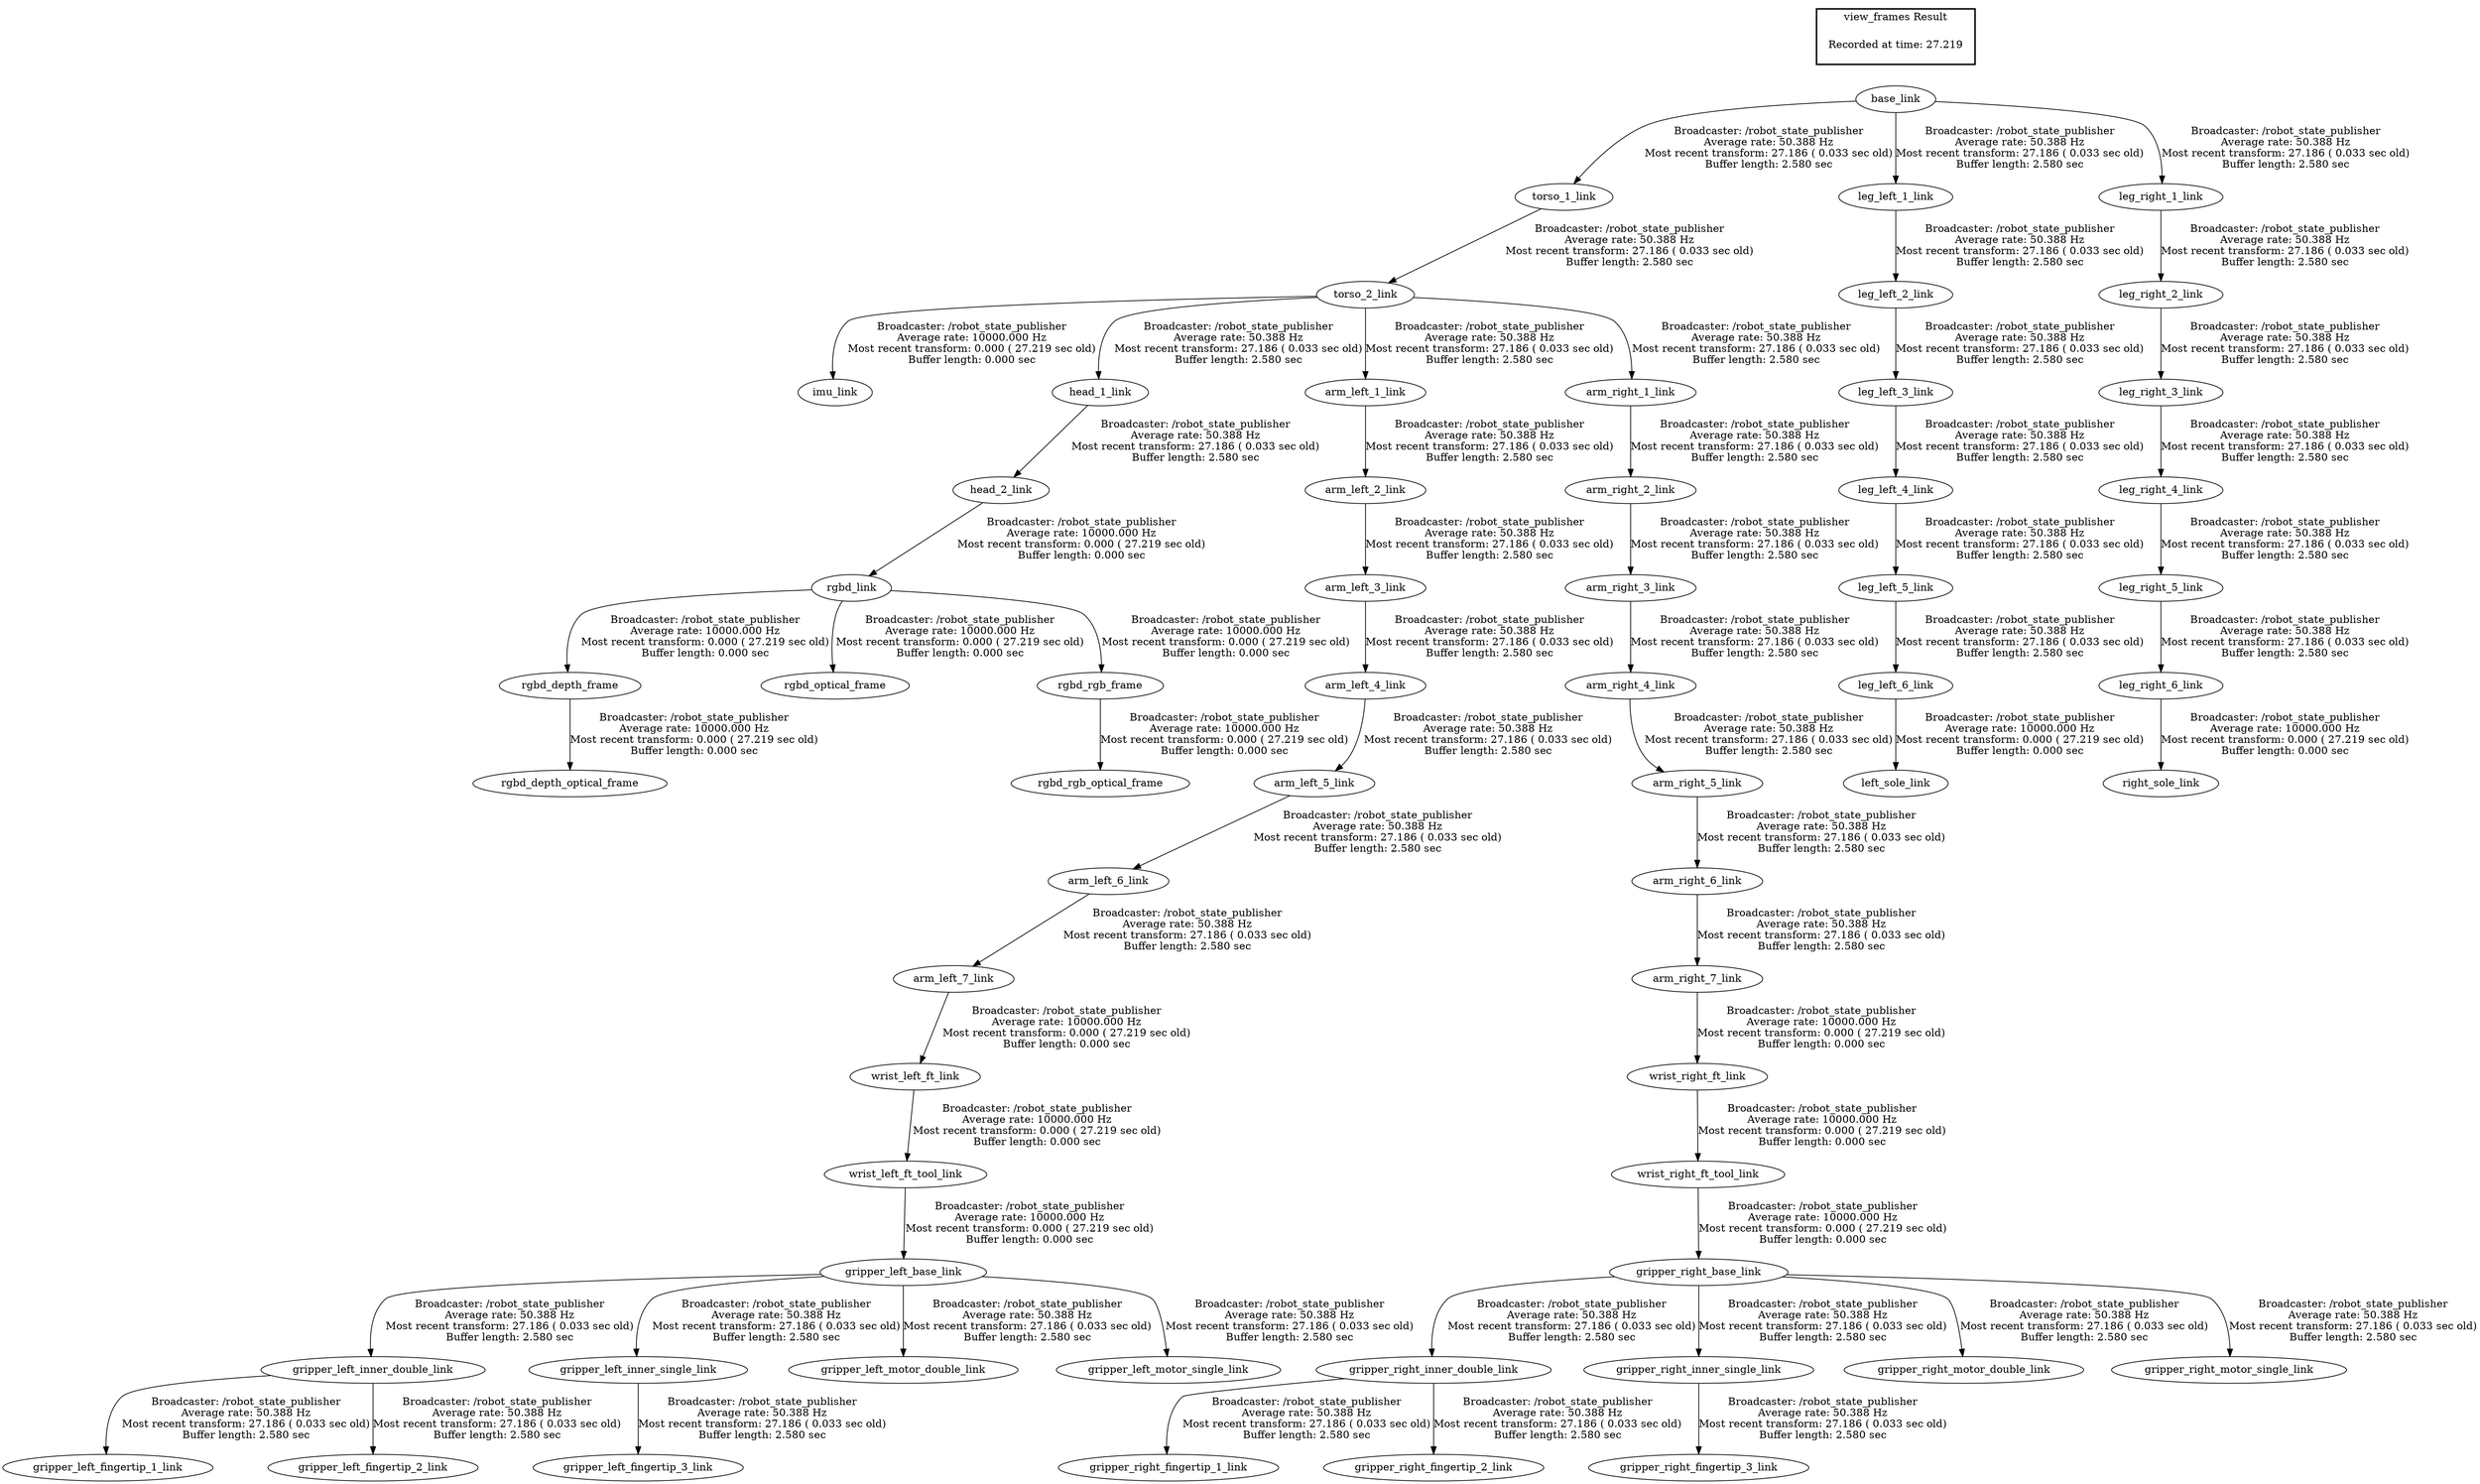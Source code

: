 digraph G {
"wrist_left_ft_tool_link" -> "gripper_left_base_link"[label="Broadcaster: /robot_state_publisher\nAverage rate: 10000.000 Hz\nMost recent transform: 0.000 ( 27.219 sec old)\nBuffer length: 0.000 sec\n"];
"wrist_left_ft_link" -> "wrist_left_ft_tool_link"[label="Broadcaster: /robot_state_publisher\nAverage rate: 10000.000 Hz\nMost recent transform: 0.000 ( 27.219 sec old)\nBuffer length: 0.000 sec\n"];
"wrist_right_ft_tool_link" -> "gripper_right_base_link"[label="Broadcaster: /robot_state_publisher\nAverage rate: 10000.000 Hz\nMost recent transform: 0.000 ( 27.219 sec old)\nBuffer length: 0.000 sec\n"];
"wrist_right_ft_link" -> "wrist_right_ft_tool_link"[label="Broadcaster: /robot_state_publisher\nAverage rate: 10000.000 Hz\nMost recent transform: 0.000 ( 27.219 sec old)\nBuffer length: 0.000 sec\n"];
"torso_2_link" -> "imu_link"[label="Broadcaster: /robot_state_publisher\nAverage rate: 10000.000 Hz\nMost recent transform: 0.000 ( 27.219 sec old)\nBuffer length: 0.000 sec\n"];
"torso_1_link" -> "torso_2_link"[label="Broadcaster: /robot_state_publisher\nAverage rate: 50.388 Hz\nMost recent transform: 27.186 ( 0.033 sec old)\nBuffer length: 2.580 sec\n"];
"leg_left_6_link" -> "left_sole_link"[label="Broadcaster: /robot_state_publisher\nAverage rate: 10000.000 Hz\nMost recent transform: 0.000 ( 27.219 sec old)\nBuffer length: 0.000 sec\n"];
"leg_left_5_link" -> "leg_left_6_link"[label="Broadcaster: /robot_state_publisher\nAverage rate: 50.388 Hz\nMost recent transform: 27.186 ( 0.033 sec old)\nBuffer length: 2.580 sec\n"];
"leg_right_6_link" -> "right_sole_link"[label="Broadcaster: /robot_state_publisher\nAverage rate: 10000.000 Hz\nMost recent transform: 0.000 ( 27.219 sec old)\nBuffer length: 0.000 sec\n"];
"leg_right_5_link" -> "leg_right_6_link"[label="Broadcaster: /robot_state_publisher\nAverage rate: 50.388 Hz\nMost recent transform: 27.186 ( 0.033 sec old)\nBuffer length: 2.580 sec\n"];
"rgbd_link" -> "rgbd_depth_frame"[label="Broadcaster: /robot_state_publisher\nAverage rate: 10000.000 Hz\nMost recent transform: 0.000 ( 27.219 sec old)\nBuffer length: 0.000 sec\n"];
"head_2_link" -> "rgbd_link"[label="Broadcaster: /robot_state_publisher\nAverage rate: 10000.000 Hz\nMost recent transform: 0.000 ( 27.219 sec old)\nBuffer length: 0.000 sec\n"];
"rgbd_depth_frame" -> "rgbd_depth_optical_frame"[label="Broadcaster: /robot_state_publisher\nAverage rate: 10000.000 Hz\nMost recent transform: 0.000 ( 27.219 sec old)\nBuffer length: 0.000 sec\n"];
"head_1_link" -> "head_2_link"[label="Broadcaster: /robot_state_publisher\nAverage rate: 50.388 Hz\nMost recent transform: 27.186 ( 0.033 sec old)\nBuffer length: 2.580 sec\n"];
"rgbd_link" -> "rgbd_optical_frame"[label="Broadcaster: /robot_state_publisher\nAverage rate: 10000.000 Hz\nMost recent transform: 0.000 ( 27.219 sec old)\nBuffer length: 0.000 sec\n"];
"rgbd_link" -> "rgbd_rgb_frame"[label="Broadcaster: /robot_state_publisher\nAverage rate: 10000.000 Hz\nMost recent transform: 0.000 ( 27.219 sec old)\nBuffer length: 0.000 sec\n"];
"rgbd_rgb_frame" -> "rgbd_rgb_optical_frame"[label="Broadcaster: /robot_state_publisher\nAverage rate: 10000.000 Hz\nMost recent transform: 0.000 ( 27.219 sec old)\nBuffer length: 0.000 sec\n"];
"arm_left_7_link" -> "wrist_left_ft_link"[label="Broadcaster: /robot_state_publisher\nAverage rate: 10000.000 Hz\nMost recent transform: 0.000 ( 27.219 sec old)\nBuffer length: 0.000 sec\n"];
"arm_left_6_link" -> "arm_left_7_link"[label="Broadcaster: /robot_state_publisher\nAverage rate: 50.388 Hz\nMost recent transform: 27.186 ( 0.033 sec old)\nBuffer length: 2.580 sec\n"];
"arm_right_7_link" -> "wrist_right_ft_link"[label="Broadcaster: /robot_state_publisher\nAverage rate: 10000.000 Hz\nMost recent transform: 0.000 ( 27.219 sec old)\nBuffer length: 0.000 sec\n"];
"arm_right_6_link" -> "arm_right_7_link"[label="Broadcaster: /robot_state_publisher\nAverage rate: 50.388 Hz\nMost recent transform: 27.186 ( 0.033 sec old)\nBuffer length: 2.580 sec\n"];
"torso_2_link" -> "arm_left_1_link"[label="Broadcaster: /robot_state_publisher\nAverage rate: 50.388 Hz\nMost recent transform: 27.186 ( 0.033 sec old)\nBuffer length: 2.580 sec\n"];
"arm_left_1_link" -> "arm_left_2_link"[label="Broadcaster: /robot_state_publisher\nAverage rate: 50.388 Hz\nMost recent transform: 27.186 ( 0.033 sec old)\nBuffer length: 2.580 sec\n"];
"arm_left_2_link" -> "arm_left_3_link"[label="Broadcaster: /robot_state_publisher\nAverage rate: 50.388 Hz\nMost recent transform: 27.186 ( 0.033 sec old)\nBuffer length: 2.580 sec\n"];
"arm_left_3_link" -> "arm_left_4_link"[label="Broadcaster: /robot_state_publisher\nAverage rate: 50.388 Hz\nMost recent transform: 27.186 ( 0.033 sec old)\nBuffer length: 2.580 sec\n"];
"arm_left_4_link" -> "arm_left_5_link"[label="Broadcaster: /robot_state_publisher\nAverage rate: 50.388 Hz\nMost recent transform: 27.186 ( 0.033 sec old)\nBuffer length: 2.580 sec\n"];
"arm_left_5_link" -> "arm_left_6_link"[label="Broadcaster: /robot_state_publisher\nAverage rate: 50.388 Hz\nMost recent transform: 27.186 ( 0.033 sec old)\nBuffer length: 2.580 sec\n"];
"torso_2_link" -> "arm_right_1_link"[label="Broadcaster: /robot_state_publisher\nAverage rate: 50.388 Hz\nMost recent transform: 27.186 ( 0.033 sec old)\nBuffer length: 2.580 sec\n"];
"arm_right_1_link" -> "arm_right_2_link"[label="Broadcaster: /robot_state_publisher\nAverage rate: 50.388 Hz\nMost recent transform: 27.186 ( 0.033 sec old)\nBuffer length: 2.580 sec\n"];
"arm_right_2_link" -> "arm_right_3_link"[label="Broadcaster: /robot_state_publisher\nAverage rate: 50.388 Hz\nMost recent transform: 27.186 ( 0.033 sec old)\nBuffer length: 2.580 sec\n"];
"arm_right_3_link" -> "arm_right_4_link"[label="Broadcaster: /robot_state_publisher\nAverage rate: 50.388 Hz\nMost recent transform: 27.186 ( 0.033 sec old)\nBuffer length: 2.580 sec\n"];
"arm_right_4_link" -> "arm_right_5_link"[label="Broadcaster: /robot_state_publisher\nAverage rate: 50.388 Hz\nMost recent transform: 27.186 ( 0.033 sec old)\nBuffer length: 2.580 sec\n"];
"arm_right_5_link" -> "arm_right_6_link"[label="Broadcaster: /robot_state_publisher\nAverage rate: 50.388 Hz\nMost recent transform: 27.186 ( 0.033 sec old)\nBuffer length: 2.580 sec\n"];
"gripper_left_inner_double_link" -> "gripper_left_fingertip_1_link"[label="Broadcaster: /robot_state_publisher\nAverage rate: 50.388 Hz\nMost recent transform: 27.186 ( 0.033 sec old)\nBuffer length: 2.580 sec\n"];
"gripper_left_base_link" -> "gripper_left_inner_double_link"[label="Broadcaster: /robot_state_publisher\nAverage rate: 50.388 Hz\nMost recent transform: 27.186 ( 0.033 sec old)\nBuffer length: 2.580 sec\n"];
"gripper_left_inner_double_link" -> "gripper_left_fingertip_2_link"[label="Broadcaster: /robot_state_publisher\nAverage rate: 50.388 Hz\nMost recent transform: 27.186 ( 0.033 sec old)\nBuffer length: 2.580 sec\n"];
"gripper_left_inner_single_link" -> "gripper_left_fingertip_3_link"[label="Broadcaster: /robot_state_publisher\nAverage rate: 50.388 Hz\nMost recent transform: 27.186 ( 0.033 sec old)\nBuffer length: 2.580 sec\n"];
"gripper_left_base_link" -> "gripper_left_inner_single_link"[label="Broadcaster: /robot_state_publisher\nAverage rate: 50.388 Hz\nMost recent transform: 27.186 ( 0.033 sec old)\nBuffer length: 2.580 sec\n"];
"gripper_left_base_link" -> "gripper_left_motor_double_link"[label="Broadcaster: /robot_state_publisher\nAverage rate: 50.388 Hz\nMost recent transform: 27.186 ( 0.033 sec old)\nBuffer length: 2.580 sec\n"];
"gripper_left_base_link" -> "gripper_left_motor_single_link"[label="Broadcaster: /robot_state_publisher\nAverage rate: 50.388 Hz\nMost recent transform: 27.186 ( 0.033 sec old)\nBuffer length: 2.580 sec\n"];
"gripper_right_inner_double_link" -> "gripper_right_fingertip_1_link"[label="Broadcaster: /robot_state_publisher\nAverage rate: 50.388 Hz\nMost recent transform: 27.186 ( 0.033 sec old)\nBuffer length: 2.580 sec\n"];
"gripper_right_base_link" -> "gripper_right_inner_double_link"[label="Broadcaster: /robot_state_publisher\nAverage rate: 50.388 Hz\nMost recent transform: 27.186 ( 0.033 sec old)\nBuffer length: 2.580 sec\n"];
"gripper_right_inner_double_link" -> "gripper_right_fingertip_2_link"[label="Broadcaster: /robot_state_publisher\nAverage rate: 50.388 Hz\nMost recent transform: 27.186 ( 0.033 sec old)\nBuffer length: 2.580 sec\n"];
"gripper_right_inner_single_link" -> "gripper_right_fingertip_3_link"[label="Broadcaster: /robot_state_publisher\nAverage rate: 50.388 Hz\nMost recent transform: 27.186 ( 0.033 sec old)\nBuffer length: 2.580 sec\n"];
"gripper_right_base_link" -> "gripper_right_inner_single_link"[label="Broadcaster: /robot_state_publisher\nAverage rate: 50.388 Hz\nMost recent transform: 27.186 ( 0.033 sec old)\nBuffer length: 2.580 sec\n"];
"gripper_right_base_link" -> "gripper_right_motor_double_link"[label="Broadcaster: /robot_state_publisher\nAverage rate: 50.388 Hz\nMost recent transform: 27.186 ( 0.033 sec old)\nBuffer length: 2.580 sec\n"];
"gripper_right_base_link" -> "gripper_right_motor_single_link"[label="Broadcaster: /robot_state_publisher\nAverage rate: 50.388 Hz\nMost recent transform: 27.186 ( 0.033 sec old)\nBuffer length: 2.580 sec\n"];
"torso_2_link" -> "head_1_link"[label="Broadcaster: /robot_state_publisher\nAverage rate: 50.388 Hz\nMost recent transform: 27.186 ( 0.033 sec old)\nBuffer length: 2.580 sec\n"];
"base_link" -> "leg_left_1_link"[label="Broadcaster: /robot_state_publisher\nAverage rate: 50.388 Hz\nMost recent transform: 27.186 ( 0.033 sec old)\nBuffer length: 2.580 sec\n"];
"leg_left_1_link" -> "leg_left_2_link"[label="Broadcaster: /robot_state_publisher\nAverage rate: 50.388 Hz\nMost recent transform: 27.186 ( 0.033 sec old)\nBuffer length: 2.580 sec\n"];
"leg_left_2_link" -> "leg_left_3_link"[label="Broadcaster: /robot_state_publisher\nAverage rate: 50.388 Hz\nMost recent transform: 27.186 ( 0.033 sec old)\nBuffer length: 2.580 sec\n"];
"leg_left_3_link" -> "leg_left_4_link"[label="Broadcaster: /robot_state_publisher\nAverage rate: 50.388 Hz\nMost recent transform: 27.186 ( 0.033 sec old)\nBuffer length: 2.580 sec\n"];
"leg_left_4_link" -> "leg_left_5_link"[label="Broadcaster: /robot_state_publisher\nAverage rate: 50.388 Hz\nMost recent transform: 27.186 ( 0.033 sec old)\nBuffer length: 2.580 sec\n"];
"base_link" -> "leg_right_1_link"[label="Broadcaster: /robot_state_publisher\nAverage rate: 50.388 Hz\nMost recent transform: 27.186 ( 0.033 sec old)\nBuffer length: 2.580 sec\n"];
"leg_right_1_link" -> "leg_right_2_link"[label="Broadcaster: /robot_state_publisher\nAverage rate: 50.388 Hz\nMost recent transform: 27.186 ( 0.033 sec old)\nBuffer length: 2.580 sec\n"];
"leg_right_2_link" -> "leg_right_3_link"[label="Broadcaster: /robot_state_publisher\nAverage rate: 50.388 Hz\nMost recent transform: 27.186 ( 0.033 sec old)\nBuffer length: 2.580 sec\n"];
"leg_right_3_link" -> "leg_right_4_link"[label="Broadcaster: /robot_state_publisher\nAverage rate: 50.388 Hz\nMost recent transform: 27.186 ( 0.033 sec old)\nBuffer length: 2.580 sec\n"];
"leg_right_4_link" -> "leg_right_5_link"[label="Broadcaster: /robot_state_publisher\nAverage rate: 50.388 Hz\nMost recent transform: 27.186 ( 0.033 sec old)\nBuffer length: 2.580 sec\n"];
"base_link" -> "torso_1_link"[label="Broadcaster: /robot_state_publisher\nAverage rate: 50.388 Hz\nMost recent transform: 27.186 ( 0.033 sec old)\nBuffer length: 2.580 sec\n"];
edge [style=invis];
 subgraph cluster_legend { style=bold; color=black; label ="view_frames Result";
"Recorded at time: 27.219"[ shape=plaintext ] ;
 }->"base_link";
}